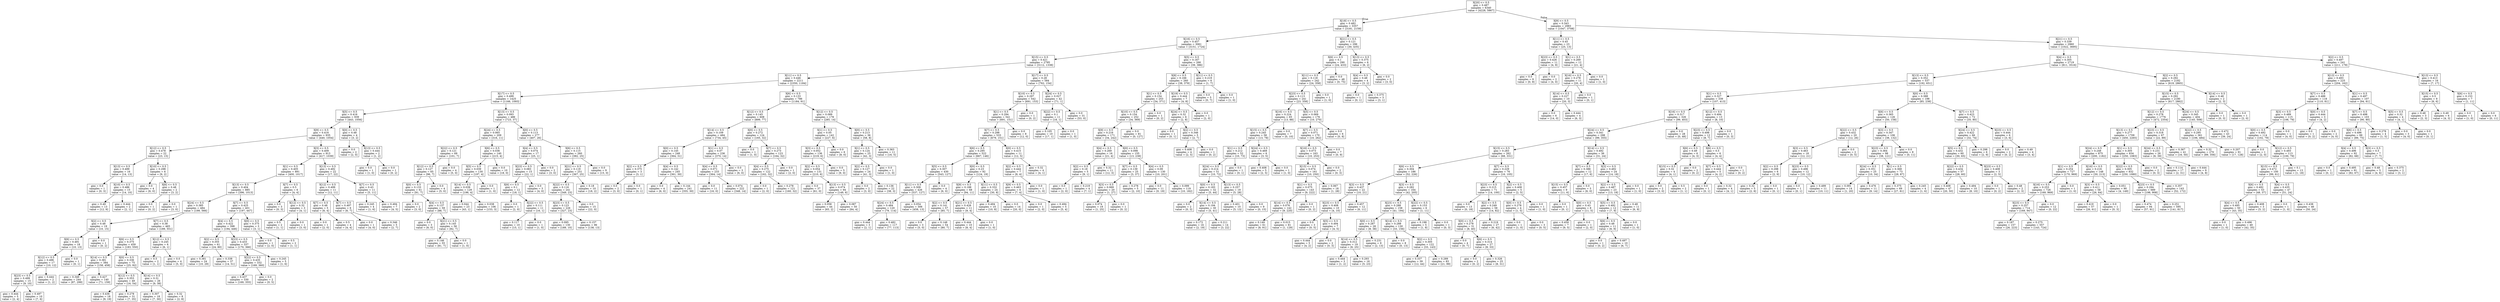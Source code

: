 digraph Tree {
node [shape=box] ;
0 [label="X[20] <= 0.5\ngini = 0.487\nsamples = 6340\nvalue = [4228, 5867]"] ;
1 [label="X[18] <= 0.5\ngini = 0.482\nsamples = 3357\nvalue = [3181, 2159]"] ;
0 -> 1 [labeldistance=2.5, labelangle=45, headlabel="True"] ;
2 [label="X[16] <= 0.5\ngini = 0.457\nsamples = 3061\nvalue = [3151, 1724]"] ;
1 -> 2 ;
3 [label="X[15] <= 0.5\ngini = 0.421\nsamples = 2795\nvalue = [3112, 1338]"] ;
2 -> 3 ;
4 [label="X[11] <= 0.5\ngini = 0.446\nsamples = 2211\nvalue = [2350, 1184]"] ;
3 -> 4 ;
5 [label="X[17] <= 0.5\ngini = 0.499\nsamples = 1425\nvalue = [1166, 1093]"] ;
4 -> 5 ;
6 [label="X[5] <= 0.5\ngini = 0.416\nsamples = 939\nvalue = [443, 1056]"] ;
5 -> 6 ;
7 [label="X[9] <= 0.5\ngini = 0.416\nsamples = 935\nvalue = [440, 1054]"] ;
6 -> 7 ;
8 [label="X[12] <= 0.5\ngini = 0.478\nsamples = 22\nvalue = [23, 15]"] ;
7 -> 8 ;
9 [label="X[13] <= 0.5\ngini = 0.499\nsamples = 16\nvalue = [14, 13]"] ;
8 -> 9 ;
10 [label="gini = 0.0\nsamples = 1\nvalue = [0, 3]"] ;
9 -> 10 ;
11 [label="X[10] <= 0.5\ngini = 0.486\nsamples = 15\nvalue = [14, 10]"] ;
9 -> 11 ;
12 [label="gini = 0.49\nsamples = 13\nvalue = [12, 9]"] ;
11 -> 12 ;
13 [label="gini = 0.444\nsamples = 2\nvalue = [2, 1]"] ;
11 -> 13 ;
14 [label="X[10] <= 0.5\ngini = 0.298\nsamples = 6\nvalue = [9, 2]"] ;
8 -> 14 ;
15 [label="gini = 0.0\nsamples = 4\nvalue = [6, 0]"] ;
14 -> 15 ;
16 [label="X[6] <= 0.5\ngini = 0.48\nsamples = 2\nvalue = [3, 2]"] ;
14 -> 16 ;
17 [label="gini = 0.0\nsamples = 1\nvalue = [0, 2]"] ;
16 -> 17 ;
18 [label="gini = 0.0\nsamples = 1\nvalue = [3, 0]"] ;
16 -> 18 ;
19 [label="X[3] <= 0.5\ngini = 0.409\nsamples = 913\nvalue = [417, 1039]"] ;
7 -> 19 ;
20 [label="X[1] <= 0.5\ngini = 0.405\nsamples = 891\nvalue = [400, 1017]"] ;
19 -> 20 ;
21 [label="X[13] <= 0.5\ngini = 0.404\nsamples = 885\nvalue = [396, 1013]"] ;
20 -> 21 ;
22 [label="X[24] <= 0.5\ngini = 0.385\nsamples = 484\nvalue = [199, 566]"] ;
21 -> 22 ;
23 [label="X[2] <= 0.5\ngini = 0.48\nsamples = 19\nvalue = [10, 15]"] ;
22 -> 23 ;
24 [label="X[6] <= 0.5\ngini = 0.491\nsamples = 18\nvalue = [10, 13]"] ;
23 -> 24 ;
25 [label="X[12] <= 0.5\ngini = 0.496\nsamples = 17\nvalue = [10, 12]"] ;
24 -> 25 ;
26 [label="X[23] <= 0.5\ngini = 0.499\nsamples = 15\nvalue = [9, 10]"] ;
25 -> 26 ;
27 [label="gini = 0.444\nsamples = 5\nvalue = [2, 4]"] ;
26 -> 27 ;
28 [label="gini = 0.497\nsamples = 10\nvalue = [7, 6]"] ;
26 -> 28 ;
29 [label="gini = 0.444\nsamples = 2\nvalue = [1, 2]"] ;
25 -> 29 ;
30 [label="gini = 0.0\nsamples = 1\nvalue = [0, 1]"] ;
24 -> 30 ;
31 [label="gini = 0.0\nsamples = 1\nvalue = [0, 2]"] ;
23 -> 31 ;
32 [label="X[7] <= 0.5\ngini = 0.38\nsamples = 465\nvalue = [189, 551]"] ;
22 -> 32 ;
33 [label="X[6] <= 0.5\ngini = 0.375\nsamples = 459\nvalue = [183, 550]"] ;
32 -> 33 ;
34 [label="X[14] <= 0.5\ngini = 0.381\nsamples = 384\nvalue = [158, 458]"] ;
33 -> 34 ;
35 [label="gini = 0.349\nsamples = 244\nvalue = [87, 299]"] ;
34 -> 35 ;
36 [label="gini = 0.427\nsamples = 140\nvalue = [71, 159]"] ;
34 -> 36 ;
37 [label="X[0] <= 0.5\ngini = 0.336\nsamples = 75\nvalue = [25, 92]"] ;
33 -> 37 ;
38 [label="X[12] <= 0.5\ngini = 0.353\nsamples = 49\nvalue = [16, 54]"] ;
37 -> 38 ;
39 [label="gini = 0.436\nsamples = 18\nvalue = [9, 19]"] ;
38 -> 39 ;
40 [label="gini = 0.278\nsamples = 31\nvalue = [7, 35]"] ;
38 -> 40 ;
41 [label="X[14] <= 0.5\ngini = 0.31\nsamples = 26\nvalue = [9, 38]"] ;
37 -> 41 ;
42 [label="gini = 0.307\nsamples = 18\nvalue = [7, 30]"] ;
41 -> 42 ;
43 [label="gini = 0.32\nsamples = 8\nvalue = [2, 8]"] ;
41 -> 43 ;
44 [label="X[12] <= 0.5\ngini = 0.245\nsamples = 6\nvalue = [6, 1]"] ;
32 -> 44 ;
45 [label="gini = 0.5\nsamples = 2\nvalue = [1, 1]"] ;
44 -> 45 ;
46 [label="gini = 0.0\nsamples = 4\nvalue = [5, 0]"] ;
44 -> 46 ;
47 [label="X[7] <= 0.5\ngini = 0.425\nsamples = 401\nvalue = [197, 447]"] ;
21 -> 47 ;
48 [label="X[4] <= 0.5\ngini = 0.422\nsamples = 398\nvalue = [194, 446]"] ;
47 -> 48 ;
49 [label="X[2] <= 0.5\ngini = 0.355\nsamples = 61\nvalue = [24, 80]"] ;
48 -> 49 ;
50 [label="gini = 0.381\nsamples = 24\nvalue = [10, 29]"] ;
49 -> 50 ;
51 [label="gini = 0.338\nsamples = 37\nvalue = [14, 51]"] ;
49 -> 51 ;
52 [label="X[23] <= 0.5\ngini = 0.433\nsamples = 337\nvalue = [170, 366]"] ;
48 -> 52 ;
53 [label="X[22] <= 0.5\ngini = 0.435\nsamples = 332\nvalue = [169, 360]"] ;
52 -> 53 ;
54 [label="gini = 0.437\nsamples = 330\nvalue = [169, 355]"] ;
53 -> 54 ;
55 [label="gini = 0.0\nsamples = 2\nvalue = [0, 5]"] ;
53 -> 55 ;
56 [label="gini = 0.245\nsamples = 5\nvalue = [1, 6]"] ;
52 -> 56 ;
57 [label="X[0] <= 0.5\ngini = 0.375\nsamples = 3\nvalue = [3, 1]"] ;
47 -> 57 ;
58 [label="gini = 0.0\nsamples = 1\nvalue = [2, 0]"] ;
57 -> 58 ;
59 [label="gini = 0.5\nsamples = 2\nvalue = [1, 1]"] ;
57 -> 59 ;
60 [label="X[7] <= 0.5\ngini = 0.5\nsamples = 6\nvalue = [4, 4]"] ;
20 -> 60 ;
61 [label="gini = 0.0\nsamples = 3\nvalue = [0, 3]"] ;
60 -> 61 ;
62 [label="X[12] <= 0.5\ngini = 0.32\nsamples = 3\nvalue = [4, 1]"] ;
60 -> 62 ;
63 [label="gini = 0.5\nsamples = 2\nvalue = [1, 1]"] ;
62 -> 63 ;
64 [label="gini = 0.0\nsamples = 1\nvalue = [3, 0]"] ;
62 -> 64 ;
65 [label="X[13] <= 0.5\ngini = 0.492\nsamples = 22\nvalue = [17, 22]"] ;
19 -> 65 ;
66 [label="X[12] <= 0.5\ngini = 0.499\nsamples = 11\nvalue = [12, 11]"] ;
65 -> 66 ;
67 [label="X[7] <= 0.5\ngini = 0.48\nsamples = 5\nvalue = [6, 4]"] ;
66 -> 67 ;
68 [label="gini = 0.0\nsamples = 1\nvalue = [2, 0]"] ;
67 -> 68 ;
69 [label="gini = 0.5\nsamples = 4\nvalue = [4, 4]"] ;
67 -> 69 ;
70 [label="X[7] <= 0.5\ngini = 0.497\nsamples = 6\nvalue = [6, 7]"] ;
66 -> 70 ;
71 [label="gini = 0.0\nsamples = 1\nvalue = [4, 0]"] ;
70 -> 71 ;
72 [label="gini = 0.346\nsamples = 5\nvalue = [2, 7]"] ;
70 -> 72 ;
73 [label="X[7] <= 0.5\ngini = 0.43\nsamples = 11\nvalue = [5, 11]"] ;
65 -> 73 ;
74 [label="gini = 0.245\nsamples = 4\nvalue = [1, 6]"] ;
73 -> 74 ;
75 [label="gini = 0.494\nsamples = 7\nvalue = [4, 5]"] ;
73 -> 75 ;
76 [label="X[0] <= 0.5\ngini = 0.48\nsamples = 4\nvalue = [3, 2]"] ;
6 -> 76 ;
77 [label="gini = 0.0\nsamples = 2\nvalue = [2, 0]"] ;
76 -> 77 ;
78 [label="X[13] <= 0.5\ngini = 0.444\nsamples = 2\nvalue = [1, 2]"] ;
76 -> 78 ;
79 [label="gini = 0.0\nsamples = 1\nvalue = [1, 0]"] ;
78 -> 79 ;
80 [label="gini = 0.0\nsamples = 1\nvalue = [0, 2]"] ;
78 -> 80 ;
81 [label="X[13] <= 0.5\ngini = 0.093\nsamples = 486\nvalue = [723, 37]"] ;
5 -> 81 ;
82 [label="X[24] <= 0.5\ngini = 0.065\nsamples = 209\nvalue = [316, 11]"] ;
81 -> 82 ;
83 [label="X[22] <= 0.5\ngini = 0.121\nsamples = 69\nvalue = [101, 7]"] ;
82 -> 83 ;
84 [label="X[12] <= 0.5\ngini = 0.127\nsamples = 65\nvalue = [96, 7]"] ;
83 -> 84 ;
85 [label="X[0] <= 0.5\ngini = 0.133\nsamples = 61\nvalue = [91, 7]"] ;
84 -> 85 ;
86 [label="gini = 0.0\nsamples = 2\nvalue = [3, 0]"] ;
85 -> 86 ;
87 [label="X[4] <= 0.5\ngini = 0.137\nsamples = 59\nvalue = [88, 7]"] ;
85 -> 87 ;
88 [label="gini = 0.0\nsamples = 3\nvalue = [6, 0]"] ;
87 -> 88 ;
89 [label="X[21] <= 0.5\ngini = 0.145\nsamples = 56\nvalue = [82, 7]"] ;
87 -> 89 ;
90 [label="gini = 0.146\nsamples = 55\nvalue = [81, 7]"] ;
89 -> 90 ;
91 [label="gini = 0.0\nsamples = 1\nvalue = [1, 0]"] ;
89 -> 91 ;
92 [label="gini = 0.0\nsamples = 4\nvalue = [5, 0]"] ;
84 -> 92 ;
93 [label="gini = 0.0\nsamples = 4\nvalue = [5, 0]"] ;
83 -> 93 ;
94 [label="X[6] <= 0.5\ngini = 0.036\nsamples = 140\nvalue = [215, 4]"] ;
82 -> 94 ;
95 [label="X[5] <= 0.5\ngini = 0.039\nsamples = 130\nvalue = [197, 4]"] ;
94 -> 95 ;
96 [label="X[14] <= 0.5\ngini = 0.039\nsamples = 129\nvalue = [196, 4]"] ;
95 -> 96 ;
97 [label="gini = 0.044\nsamples = 23\nvalue = [43, 1]"] ;
96 -> 97 ;
98 [label="gini = 0.038\nsamples = 106\nvalue = [153, 3]"] ;
96 -> 98 ;
99 [label="gini = 0.0\nsamples = 1\nvalue = [1, 0]"] ;
95 -> 99 ;
100 [label="gini = 0.0\nsamples = 10\nvalue = [18, 0]"] ;
94 -> 100 ;
101 [label="X[0] <= 0.5\ngini = 0.113\nsamples = 277\nvalue = [407, 26]"] ;
81 -> 101 ;
102 [label="X[4] <= 0.5\ngini = 0.074\nsamples = 17\nvalue = [25, 1]"] ;
101 -> 102 ;
103 [label="X[23] <= 0.5\ngini = 0.083\nsamples = 15\nvalue = [22, 1]"] ;
102 -> 103 ;
104 [label="X[6] <= 0.5\ngini = 0.1\nsamples = 12\nvalue = [18, 1]"] ;
103 -> 104 ;
105 [label="gini = 0.0\nsamples = 1\nvalue = [2, 0]"] ;
104 -> 105 ;
106 [label="X[22] <= 0.5\ngini = 0.111\nsamples = 11\nvalue = [16, 1]"] ;
104 -> 106 ;
107 [label="gini = 0.117\nsamples = 10\nvalue = [15, 1]"] ;
106 -> 107 ;
108 [label="gini = 0.0\nsamples = 1\nvalue = [1, 0]"] ;
106 -> 108 ;
109 [label="gini = 0.0\nsamples = 3\nvalue = [4, 0]"] ;
103 -> 109 ;
110 [label="gini = 0.0\nsamples = 2\nvalue = [3, 0]"] ;
102 -> 110 ;
111 [label="X[6] <= 0.5\ngini = 0.115\nsamples = 260\nvalue = [382, 25]"] ;
101 -> 111 ;
112 [label="X[21] <= 0.5\ngini = 0.119\nsamples = 251\nvalue = [367, 25]"] ;
111 -> 112 ;
113 [label="X[22] <= 0.5\ngini = 0.116\nsamples = 241\nvalue = [349, 23]"] ;
112 -> 113 ;
114 [label="X[23] <= 0.5\ngini = 0.123\nsamples = 226\nvalue = [327, 23]"] ;
113 -> 114 ;
115 [label="gini = 0.095\nsamples = 130\nvalue = [189, 10]"] ;
114 -> 115 ;
116 [label="gini = 0.157\nsamples = 96\nvalue = [138, 13]"] ;
114 -> 116 ;
117 [label="gini = 0.0\nsamples = 15\nvalue = [22, 0]"] ;
113 -> 117 ;
118 [label="gini = 0.18\nsamples = 10\nvalue = [18, 2]"] ;
112 -> 118 ;
119 [label="gini = 0.0\nsamples = 9\nvalue = [15, 0]"] ;
111 -> 119 ;
120 [label="X[6] <= 0.5\ngini = 0.133\nsamples = 786\nvalue = [1184, 91]"] ;
4 -> 120 ;
121 [label="X[12] <= 0.5\ngini = 0.145\nsamples = 608\nvalue = [899, 77]"] ;
120 -> 121 ;
122 [label="X[14] <= 0.5\ngini = 0.109\nsamples = 484\nvalue = [734, 45]"] ;
121 -> 122 ;
123 [label="X[0] <= 0.5\ngini = 0.145\nsamples = 248\nvalue = [364, 31]"] ;
122 -> 123 ;
124 [label="X[2] <= 0.5\ngini = 0.375\nsamples = 3\nvalue = [3, 1]"] ;
123 -> 124 ;
125 [label="gini = 0.0\nsamples = 2\nvalue = [3, 0]"] ;
124 -> 125 ;
126 [label="gini = 0.0\nsamples = 1\nvalue = [0, 1]"] ;
124 -> 126 ;
127 [label="X[4] <= 0.5\ngini = 0.142\nsamples = 245\nvalue = [361, 30]"] ;
123 -> 127 ;
128 [label="gini = 0.0\nsamples = 4\nvalue = [6, 0]"] ;
127 -> 128 ;
129 [label="gini = 0.144\nsamples = 241\nvalue = [355, 30]"] ;
127 -> 129 ;
130 [label="X[1] <= 0.5\ngini = 0.07\nsamples = 236\nvalue = [370, 14]"] ;
122 -> 130 ;
131 [label="X[4] <= 0.5\ngini = 0.071\nsamples = 233\nvalue = [364, 14]"] ;
130 -> 131 ;
132 [label="gini = 0.0\nsamples = 11\nvalue = [16, 0]"] ;
131 -> 132 ;
133 [label="gini = 0.074\nsamples = 222\nvalue = [348, 14]"] ;
131 -> 133 ;
134 [label="gini = 0.0\nsamples = 3\nvalue = [6, 0]"] ;
130 -> 134 ;
135 [label="X[0] <= 0.5\ngini = 0.272\nsamples = 124\nvalue = [165, 32]"] ;
121 -> 135 ;
136 [label="gini = 0.0\nsamples = 1\nvalue = [1, 0]"] ;
135 -> 136 ;
137 [label="X[7] <= 0.5\ngini = 0.273\nsamples = 123\nvalue = [164, 32]"] ;
135 -> 137 ;
138 [label="X[4] <= 0.5\ngini = 0.275\nsamples = 122\nvalue = [162, 32]"] ;
137 -> 138 ;
139 [label="gini = 0.0\nsamples = 1\nvalue = [2, 0]"] ;
138 -> 139 ;
140 [label="gini = 0.278\nsamples = 121\nvalue = [160, 32]"] ;
138 -> 140 ;
141 [label="gini = 0.0\nsamples = 1\nvalue = [2, 0]"] ;
137 -> 141 ;
142 [label="X[12] <= 0.5\ngini = 0.089\nsamples = 178\nvalue = [285, 14]"] ;
120 -> 142 ;
143 [label="X[1] <= 0.5\ngini = 0.05\nsamples = 142\nvalue = [227, 6]"] ;
142 -> 143 ;
144 [label="X[3] <= 0.5\ngini = 0.052\nsamples = 136\nvalue = [219, 6]"] ;
143 -> 144 ;
145 [label="X[2] <= 0.5\ngini = 0.054\nsamples = 131\nvalue = [210, 6]"] ;
144 -> 145 ;
146 [label="gini = 0.0\nsamples = 37\nvalue = [61, 0]"] ;
145 -> 146 ;
147 [label="X[13] <= 0.5\ngini = 0.074\nsamples = 94\nvalue = [149, 6]"] ;
145 -> 147 ;
148 [label="gini = 0.058\nsamples = 44\nvalue = [65, 2]"] ;
147 -> 148 ;
149 [label="gini = 0.087\nsamples = 50\nvalue = [84, 4]"] ;
147 -> 149 ;
150 [label="gini = 0.0\nsamples = 5\nvalue = [9, 0]"] ;
144 -> 150 ;
151 [label="gini = 0.0\nsamples = 6\nvalue = [8, 0]"] ;
143 -> 151 ;
152 [label="X[0] <= 0.5\ngini = 0.213\nsamples = 36\nvalue = [58, 8]"] ;
142 -> 152 ;
153 [label="X[1] <= 0.5\ngini = 0.124\nsamples = 25\nvalue = [42, 3]"] ;
152 -> 153 ;
154 [label="X[2] <= 0.5\ngini = 0.127\nsamples = 24\nvalue = [41, 3]"] ;
153 -> 154 ;
155 [label="gini = 0.0\nsamples = 2\nvalue = [3, 0]"] ;
154 -> 155 ;
156 [label="gini = 0.136\nsamples = 22\nvalue = [38, 3]"] ;
154 -> 156 ;
157 [label="gini = 0.0\nsamples = 1\nvalue = [1, 0]"] ;
153 -> 157 ;
158 [label="gini = 0.363\nsamples = 11\nvalue = [16, 5]"] ;
152 -> 158 ;
159 [label="X[17] <= 0.5\ngini = 0.28\nsamples = 584\nvalue = [762, 154]"] ;
3 -> 159 ;
160 [label="X[10] <= 0.5\ngini = 0.297\nsamples = 542\nvalue = [691, 153]"] ;
159 -> 160 ;
161 [label="X[1] <= 0.5\ngini = 0.294\nsamples = 541\nvalue = [691, 151]"] ;
160 -> 161 ;
162 [label="X[7] <= 0.5\ngini = 0.298\nsamples = 533\nvalue = [679, 151]"] ;
161 -> 162 ;
163 [label="X[6] <= 0.5\ngini = 0.295\nsamples = 522\nvalue = [667, 146]"] ;
162 -> 163 ;
164 [label="X[5] <= 0.5\ngini = 0.307\nsamples = 430\nvalue = [543, 127]"] ;
163 -> 164 ;
165 [label="X[11] <= 0.5\ngini = 0.309\nsamples = 426\nvalue = [537, 127]"] ;
164 -> 165 ;
166 [label="X[24] <= 0.5\ngini = 0.484\nsamples = 120\nvalue = [79, 114]"] ;
165 -> 166 ;
167 [label="gini = 0.444\nsamples = 3\nvalue = [2, 1]"] ;
166 -> 167 ;
168 [label="gini = 0.482\nsamples = 117\nvalue = [77, 113]"] ;
166 -> 168 ;
169 [label="gini = 0.054\nsamples = 306\nvalue = [458, 13]"] ;
165 -> 169 ;
170 [label="gini = 0.0\nsamples = 4\nvalue = [6, 0]"] ;
164 -> 170 ;
171 [label="X[0] <= 0.5\ngini = 0.23\nsamples = 92\nvalue = [124, 19]"] ;
163 -> 171 ;
172 [label="X[9] <= 0.5\ngini = 0.188\nsamples = 68\nvalue = [94, 11]"] ;
171 -> 172 ;
173 [label="X[2] <= 0.5\ngini = 0.141\nsamples = 57\nvalue = [85, 7]"] ;
172 -> 173 ;
174 [label="gini = 0.0\nsamples = 3\nvalue = [5, 0]"] ;
173 -> 174 ;
175 [label="gini = 0.148\nsamples = 54\nvalue = [80, 7]"] ;
173 -> 175 ;
176 [label="X[21] <= 0.5\ngini = 0.426\nsamples = 11\nvalue = [9, 4]"] ;
172 -> 176 ;
177 [label="gini = 0.444\nsamples = 10\nvalue = [8, 4]"] ;
176 -> 177 ;
178 [label="gini = 0.0\nsamples = 1\nvalue = [1, 0]"] ;
176 -> 178 ;
179 [label="X[11] <= 0.5\ngini = 0.332\nsamples = 24\nvalue = [30, 8]"] ;
171 -> 179 ;
180 [label="gini = 0.494\nsamples = 10\nvalue = [10, 8]"] ;
179 -> 180 ;
181 [label="gini = 0.0\nsamples = 14\nvalue = [20, 0]"] ;
179 -> 181 ;
182 [label="X[0] <= 0.5\ngini = 0.415\nsamples = 11\nvalue = [12, 5]"] ;
162 -> 182 ;
183 [label="X[2] <= 0.5\ngini = 0.444\nsamples = 7\nvalue = [8, 4]"] ;
182 -> 183 ;
184 [label="X[9] <= 0.5\ngini = 0.463\nsamples = 6\nvalue = [7, 4]"] ;
183 -> 184 ;
185 [label="gini = 0.0\nsamples = 1\nvalue = [2, 0]"] ;
184 -> 185 ;
186 [label="gini = 0.494\nsamples = 5\nvalue = [5, 4]"] ;
184 -> 186 ;
187 [label="gini = 0.0\nsamples = 1\nvalue = [1, 0]"] ;
183 -> 187 ;
188 [label="gini = 0.32\nsamples = 4\nvalue = [4, 1]"] ;
182 -> 188 ;
189 [label="gini = 0.0\nsamples = 8\nvalue = [12, 0]"] ;
161 -> 189 ;
190 [label="gini = 0.0\nsamples = 1\nvalue = [0, 2]"] ;
160 -> 190 ;
191 [label="X[24] <= 0.5\ngini = 0.027\nsamples = 42\nvalue = [71, 1]"] ;
159 -> 191 ;
192 [label="X[22] <= 0.5\ngini = 0.1\nsamples = 11\nvalue = [18, 1]"] ;
191 -> 192 ;
193 [label="gini = 0.105\nsamples = 10\nvalue = [17, 1]"] ;
192 -> 193 ;
194 [label="gini = 0.0\nsamples = 1\nvalue = [1, 0]"] ;
192 -> 194 ;
195 [label="gini = 0.0\nsamples = 31\nvalue = [53, 0]"] ;
191 -> 195 ;
196 [label="X[5] <= 0.5\ngini = 0.167\nsamples = 266\nvalue = [39, 386]"] ;
2 -> 196 ;
197 [label="X[8] <= 0.5\ngini = 0.166\nsamples = 260\nvalue = [38, 379]"] ;
196 -> 197 ;
198 [label="X[1] <= 0.5\ngini = 0.154\nsamples = 253\nvalue = [34, 371]"] ;
197 -> 198 ;
199 [label="X[10] <= 0.5\ngini = 0.154\nsamples = 252\nvalue = [34, 369]"] ;
198 -> 199 ;
200 [label="X[9] <= 0.5\ngini = 0.216\nsamples = 171\nvalue = [34, 242]"] ;
199 -> 200 ;
201 [label="X[4] <= 0.5\ngini = 0.269\nsamples = 16\nvalue = [21, 4]"] ;
200 -> 201 ;
202 [label="X[2] <= 0.5\ngini = 0.18\nsamples = 5\nvalue = [9, 1]"] ;
201 -> 202 ;
203 [label="gini = 0.0\nsamples = 1\nvalue = [2, 0]"] ;
202 -> 203 ;
204 [label="gini = 0.219\nsamples = 4\nvalue = [7, 1]"] ;
202 -> 204 ;
205 [label="gini = 0.32\nsamples = 11\nvalue = [12, 3]"] ;
201 -> 205 ;
206 [label="X[0] <= 0.5\ngini = 0.098\nsamples = 155\nvalue = [13, 238]"] ;
200 -> 206 ;
207 [label="X[7] <= 0.5\ngini = 0.139\nsamples = 25\nvalue = [3, 37]"] ;
206 -> 207 ;
208 [label="X[3] <= 0.5\ngini = 0.069\nsamples = 20\nvalue = [1, 27]"] ;
207 -> 208 ;
209 [label="gini = 0.074\nsamples = 19\nvalue = [1, 25]"] ;
208 -> 209 ;
210 [label="gini = 0.0\nsamples = 1\nvalue = [0, 2]"] ;
208 -> 210 ;
211 [label="gini = 0.278\nsamples = 5\nvalue = [2, 10]"] ;
207 -> 211 ;
212 [label="X[4] <= 0.5\ngini = 0.09\nsamples = 130\nvalue = [10, 201]"] ;
206 -> 212 ;
213 [label="gini = 0.0\nsamples = 11\nvalue = [0, 19]"] ;
212 -> 213 ;
214 [label="gini = 0.099\nsamples = 119\nvalue = [10, 182]"] ;
212 -> 214 ;
215 [label="gini = 0.0\nsamples = 81\nvalue = [0, 127]"] ;
199 -> 215 ;
216 [label="gini = 0.0\nsamples = 1\nvalue = [0, 2]"] ;
198 -> 216 ;
217 [label="X[19] <= 0.5\ngini = 0.444\nsamples = 7\nvalue = [4, 8]"] ;
197 -> 217 ;
218 [label="X[24] <= 0.5\ngini = 0.32\nsamples = 6\nvalue = [2, 8]"] ;
217 -> 218 ;
219 [label="gini = 0.0\nsamples = 1\nvalue = [0, 1]"] ;
218 -> 219 ;
220 [label="X[2] <= 0.5\ngini = 0.346\nsamples = 5\nvalue = [2, 7]"] ;
218 -> 220 ;
221 [label="gini = 0.408\nsamples = 4\nvalue = [2, 5]"] ;
220 -> 221 ;
222 [label="gini = 0.0\nsamples = 1\nvalue = [0, 2]"] ;
220 -> 222 ;
223 [label="gini = 0.0\nsamples = 1\nvalue = [2, 0]"] ;
217 -> 223 ;
224 [label="X[11] <= 0.5\ngini = 0.219\nsamples = 6\nvalue = [1, 7]"] ;
196 -> 224 ;
225 [label="gini = 0.0\nsamples = 5\nvalue = [0, 7]"] ;
224 -> 225 ;
226 [label="gini = 0.0\nsamples = 1\nvalue = [1, 0]"] ;
224 -> 226 ;
227 [label="X[21] <= 0.5\ngini = 0.121\nsamples = 296\nvalue = [30, 435]"] ;
1 -> 227 ;
228 [label="X[6] <= 0.5\ngini = 0.1\nsamples = 290\nvalue = [24, 433]"] ;
227 -> 228 ;
229 [label="X[11] <= 0.5\ngini = 0.118\nsamples = 242\nvalue = [24, 358]"] ;
228 -> 229 ;
230 [label="X[23] <= 0.5\ngini = 0.113\nsamples = 241\nvalue = [23, 358]"] ;
229 -> 230 ;
231 [label="X[16] <= 0.5\ngini = 0.224\nsamples = 65\nvalue = [13, 88]"] ;
230 -> 231 ;
232 [label="X[15] <= 0.5\ngini = 0.245\nsamples = 58\nvalue = [13, 78]"] ;
231 -> 232 ;
233 [label="X[1] <= 0.5\ngini = 0.212\nsamples = 52\nvalue = [10, 73]"] ;
232 -> 233 ;
234 [label="X[24] <= 0.5\ngini = 0.214\nsamples = 51\nvalue = [10, 72]"] ;
233 -> 234 ;
235 [label="X[0] <= 0.5\ngini = 0.183\nsamples = 32\nvalue = [5, 44]"] ;
234 -> 235 ;
236 [label="gini = 0.0\nsamples = 2\nvalue = [0, 3]"] ;
235 -> 236 ;
237 [label="X[14] <= 0.5\ngini = 0.194\nsamples = 30\nvalue = [5, 41]"] ;
235 -> 237 ;
238 [label="gini = 0.172\nsamples = 16\nvalue = [2, 19]"] ;
237 -> 238 ;
239 [label="gini = 0.211\nsamples = 14\nvalue = [3, 22]"] ;
237 -> 239 ;
240 [label="X[13] <= 0.5\ngini = 0.257\nsamples = 19\nvalue = [5, 28]"] ;
234 -> 240 ;
241 [label="gini = 0.401\nsamples = 10\nvalue = [5, 13]"] ;
240 -> 241 ;
242 [label="gini = 0.0\nsamples = 9\nvalue = [0, 15]"] ;
240 -> 242 ;
243 [label="gini = 0.0\nsamples = 1\nvalue = [0, 1]"] ;
233 -> 243 ;
244 [label="X[24] <= 0.5\ngini = 0.469\nsamples = 6\nvalue = [3, 5]"] ;
232 -> 244 ;
245 [label="gini = 0.408\nsamples = 5\nvalue = [2, 5]"] ;
244 -> 245 ;
246 [label="gini = 0.0\nsamples = 1\nvalue = [1, 0]"] ;
244 -> 246 ;
247 [label="gini = 0.0\nsamples = 7\nvalue = [0, 10]"] ;
231 -> 247 ;
248 [label="X[5] <= 0.5\ngini = 0.069\nsamples = 176\nvalue = [10, 270]"] ;
230 -> 248 ;
249 [label="X[7] <= 0.5\ngini = 0.071\nsamples = 170\nvalue = [10, 262]"] ;
248 -> 249 ;
250 [label="X[16] <= 0.5\ngini = 0.073\nsamples = 163\nvalue = [10, 253]"] ;
249 -> 250 ;
251 [label="X[15] <= 0.5\ngini = 0.074\nsamples = 161\nvalue = [10, 250]"] ;
250 -> 251 ;
252 [label="X[1] <= 0.5\ngini = 0.075\nsamples = 143\nvalue = [9, 222]"] ;
251 -> 252 ;
253 [label="X[14] <= 0.5\ngini = 0.076\nsamples = 142\nvalue = [9, 220]"] ;
252 -> 253 ;
254 [label="gini = 0.149\nsamples = 61\nvalue = [8, 91]"] ;
253 -> 254 ;
255 [label="gini = 0.015\nsamples = 81\nvalue = [1, 129]"] ;
253 -> 255 ;
256 [label="gini = 0.0\nsamples = 1\nvalue = [0, 2]"] ;
252 -> 256 ;
257 [label="gini = 0.067\nsamples = 18\nvalue = [1, 28]"] ;
251 -> 257 ;
258 [label="gini = 0.0\nsamples = 2\nvalue = [0, 3]"] ;
250 -> 258 ;
259 [label="gini = 0.0\nsamples = 7\nvalue = [0, 9]"] ;
249 -> 259 ;
260 [label="gini = 0.0\nsamples = 6\nvalue = [0, 8]"] ;
248 -> 260 ;
261 [label="gini = 0.0\nsamples = 1\nvalue = [1, 0]"] ;
229 -> 261 ;
262 [label="gini = 0.0\nsamples = 48\nvalue = [0, 75]"] ;
228 -> 262 ;
263 [label="X[13] <= 0.5\ngini = 0.375\nsamples = 6\nvalue = [6, 2]"] ;
227 -> 263 ;
264 [label="X[4] <= 0.5\ngini = 0.48\nsamples = 4\nvalue = [3, 2]"] ;
263 -> 264 ;
265 [label="gini = 0.0\nsamples = 1\nvalue = [0, 1]"] ;
264 -> 265 ;
266 [label="gini = 0.375\nsamples = 3\nvalue = [3, 1]"] ;
264 -> 266 ;
267 [label="gini = 0.0\nsamples = 2\nvalue = [3, 0]"] ;
263 -> 267 ;
268 [label="X[9] <= 0.5\ngini = 0.343\nsamples = 2983\nvalue = [1047, 3708]"] ;
0 -> 268 [labeldistance=2.5, labelangle=-45, headlabel="False"] ;
269 [label="X[11] <= 0.5\ngini = 0.45\nsamples = 23\nvalue = [25, 13]"] ;
268 -> 269 ;
270 [label="X[23] <= 0.5\ngini = 0.426\nsamples = 11\nvalue = [4, 9]"] ;
269 -> 270 ;
271 [label="gini = 0.0\nsamples = 9\nvalue = [0, 9]"] ;
270 -> 271 ;
272 [label="gini = 0.0\nsamples = 2\nvalue = [4, 0]"] ;
270 -> 272 ;
273 [label="X[1] <= 0.5\ngini = 0.269\nsamples = 12\nvalue = [21, 4]"] ;
269 -> 273 ;
274 [label="X[16] <= 0.5\ngini = 0.278\nsamples = 11\nvalue = [20, 4]"] ;
273 -> 274 ;
275 [label="X[14] <= 0.5\ngini = 0.227\nsamples = 10\nvalue = [20, 3]"] ;
274 -> 275 ;
276 [label="gini = 0.0\nsamples = 6\nvalue = [14, 0]"] ;
275 -> 276 ;
277 [label="gini = 0.444\nsamples = 4\nvalue = [6, 3]"] ;
275 -> 277 ;
278 [label="gini = 0.0\nsamples = 1\nvalue = [0, 1]"] ;
274 -> 278 ;
279 [label="gini = 0.0\nsamples = 1\nvalue = [1, 0]"] ;
273 -> 279 ;
280 [label="X[21] <= 0.5\ngini = 0.339\nsamples = 2960\nvalue = [1022, 3695]"] ;
268 -> 280 ;
281 [label="X[4] <= 0.5\ngini = 0.305\nsamples = 2719\nvalue = [811, 3516]"] ;
280 -> 281 ;
282 [label="X[13] <= 0.5\ngini = 0.352\nsamples = 537\nvalue = [192, 651]"] ;
281 -> 282 ;
283 [label="X[1] <= 0.5\ngini = 0.327\nsamples = 339\nvalue = [107, 413]"] ;
282 -> 283 ;
284 [label="X[16] <= 0.5\ngini = 0.317\nsamples = 326\nvalue = [99, 403]"] ;
283 -> 284 ;
285 [label="X[24] <= 0.5\ngini = 0.341\nsamples = 298\nvalue = [99, 355]"] ;
284 -> 285 ;
286 [label="X[15] <= 0.5\ngini = 0.283\nsamples = 262\nvalue = [68, 331]"] ;
285 -> 286 ;
287 [label="X[6] <= 0.5\ngini = 0.304\nsamples = 186\nvalue = [52, 226]"] ;
286 -> 287 ;
288 [label="X[3] <= 0.5\ngini = 0.437\nsamples = 22\nvalue = [10, 21]"] ;
287 -> 288 ;
289 [label="X[23] <= 0.5\ngini = 0.408\nsamples = 10\nvalue = [4, 10]"] ;
288 -> 289 ;
290 [label="gini = 0.0\nsamples = 3\nvalue = [0, 5]"] ;
289 -> 290 ;
291 [label="X[5] <= 0.5\ngini = 0.494\nsamples = 7\nvalue = [4, 5]"] ;
289 -> 291 ;
292 [label="gini = 0.444\nsamples = 5\nvalue = [4, 2]"] ;
291 -> 292 ;
293 [label="gini = 0.0\nsamples = 2\nvalue = [0, 3]"] ;
291 -> 293 ;
294 [label="gini = 0.457\nsamples = 12\nvalue = [6, 11]"] ;
288 -> 294 ;
295 [label="X[3] <= 0.5\ngini = 0.282\nsamples = 164\nvalue = [42, 205]"] ;
287 -> 295 ;
296 [label="X[23] <= 0.5\ngini = 0.288\nsamples = 158\nvalue = [41, 194]"] ;
295 -> 296 ;
297 [label="X[0] <= 0.5\ngini = 0.287\nsamples = 28\nvalue = [8, 38]"] ;
296 -> 297 ;
298 [label="X[14] <= 0.5\ngini = 0.312\nsamples = 19\nvalue = [6, 25]"] ;
297 -> 298 ;
299 [label="gini = 0.444\nsamples = 3\nvalue = [1, 2]"] ;
298 -> 299 ;
300 [label="gini = 0.293\nsamples = 16\nvalue = [5, 23]"] ;
298 -> 300 ;
301 [label="gini = 0.231\nsamples = 9\nvalue = [2, 13]"] ;
297 -> 301 ;
302 [label="X[14] <= 0.5\ngini = 0.288\nsamples = 130\nvalue = [33, 156]"] ;
296 -> 302 ;
303 [label="gini = 0.0\nsamples = 8\nvalue = [0, 13]"] ;
302 -> 303 ;
304 [label="X[2] <= 0.5\ngini = 0.305\nsamples = 122\nvalue = [33, 143]"] ;
302 -> 304 ;
305 [label="gini = 0.337\nsamples = 39\nvalue = [12, 44]"] ;
304 -> 305 ;
306 [label="gini = 0.289\nsamples = 83\nvalue = [21, 99]"] ;
304 -> 306 ;
307 [label="X[22] <= 0.5\ngini = 0.153\nsamples = 6\nvalue = [1, 11]"] ;
295 -> 307 ;
308 [label="gini = 0.198\nsamples = 5\nvalue = [1, 8]"] ;
307 -> 308 ;
309 [label="gini = 0.0\nsamples = 1\nvalue = [0, 3]"] ;
307 -> 309 ;
310 [label="X[7] <= 0.5\ngini = 0.229\nsamples = 76\nvalue = [16, 105]"] ;
286 -> 310 ;
311 [label="X[23] <= 0.5\ngini = 0.215\nsamples = 71\nvalue = [14, 100]"] ;
310 -> 311 ;
312 [label="gini = 0.0\nsamples = 13\nvalue = [0, 18]"] ;
311 -> 312 ;
313 [label="X[2] <= 0.5\ngini = 0.249\nsamples = 58\nvalue = [14, 82]"] ;
311 -> 313 ;
314 [label="X[0] <= 0.5\ngini = 0.278\nsamples = 31\nvalue = [8, 40]"] ;
313 -> 314 ;
315 [label="gini = 0.0\nsamples = 4\nvalue = [0, 7]"] ;
314 -> 315 ;
316 [label="X[6] <= 0.5\ngini = 0.314\nsamples = 27\nvalue = [8, 33]"] ;
314 -> 316 ;
317 [label="gini = 0.0\nsamples = 2\nvalue = [0, 2]"] ;
316 -> 317 ;
318 [label="gini = 0.326\nsamples = 25\nvalue = [8, 31]"] ;
316 -> 318 ;
319 [label="gini = 0.219\nsamples = 27\nvalue = [6, 42]"] ;
313 -> 319 ;
320 [label="X[2] <= 0.5\ngini = 0.408\nsamples = 5\nvalue = [2, 5]"] ;
310 -> 320 ;
321 [label="X[0] <= 0.5\ngini = 0.278\nsamples = 4\nvalue = [1, 5]"] ;
320 -> 321 ;
322 [label="gini = 0.0\nsamples = 1\nvalue = [1, 0]"] ;
321 -> 322 ;
323 [label="gini = 0.0\nsamples = 3\nvalue = [0, 5]"] ;
321 -> 323 ;
324 [label="gini = 0.0\nsamples = 1\nvalue = [1, 0]"] ;
320 -> 324 ;
325 [label="X[14] <= 0.5\ngini = 0.492\nsamples = 36\nvalue = [31, 24]"] ;
285 -> 325 ;
326 [label="X[7] <= 0.5\ngini = 0.386\nsamples = 12\nvalue = [17, 6]"] ;
325 -> 326 ;
327 [label="X[15] <= 0.5\ngini = 0.457\nsamples = 9\nvalue = [11, 6]"] ;
326 -> 327 ;
328 [label="gini = 0.0\nsamples = 1\nvalue = [0, 1]"] ;
327 -> 328 ;
329 [label="X[0] <= 0.5\ngini = 0.43\nsamples = 8\nvalue = [11, 5]"] ;
327 -> 329 ;
330 [label="gini = 0.459\nsamples = 7\nvalue = [9, 5]"] ;
329 -> 330 ;
331 [label="gini = 0.0\nsamples = 1\nvalue = [2, 0]"] ;
329 -> 331 ;
332 [label="gini = 0.0\nsamples = 3\nvalue = [6, 0]"] ;
326 -> 332 ;
333 [label="X[3] <= 0.5\ngini = 0.492\nsamples = 24\nvalue = [14, 18]"] ;
325 -> 333 ;
334 [label="X[2] <= 0.5\ngini = 0.487\nsamples = 23\nvalue = [13, 18]"] ;
333 -> 334 ;
335 [label="X[5] <= 0.5\ngini = 0.492\nsamples = 12\nvalue = [7, 9]"] ;
334 -> 335 ;
336 [label="X[6] <= 0.5\ngini = 0.48\nsamples = 11\nvalue = [6, 9]"] ;
335 -> 336 ;
337 [label="gini = 0.0\nsamples = 1\nvalue = [0, 2]"] ;
336 -> 337 ;
338 [label="gini = 0.497\nsamples = 10\nvalue = [6, 7]"] ;
336 -> 338 ;
339 [label="gini = 0.0\nsamples = 1\nvalue = [1, 0]"] ;
335 -> 339 ;
340 [label="gini = 0.48\nsamples = 11\nvalue = [6, 9]"] ;
334 -> 340 ;
341 [label="gini = 0.0\nsamples = 1\nvalue = [1, 0]"] ;
333 -> 341 ;
342 [label="gini = 0.0\nsamples = 28\nvalue = [0, 48]"] ;
284 -> 342 ;
343 [label="X[12] <= 0.5\ngini = 0.494\nsamples = 13\nvalue = [8, 10]"] ;
283 -> 343 ;
344 [label="X[23] <= 0.5\ngini = 0.498\nsamples = 12\nvalue = [8, 7]"] ;
343 -> 344 ;
345 [label="X[6] <= 0.5\ngini = 0.49\nsamples = 6\nvalue = [4, 3]"] ;
344 -> 345 ;
346 [label="X[15] <= 0.5\ngini = 0.32\nsamples = 4\nvalue = [4, 1]"] ;
345 -> 346 ;
347 [label="gini = 0.0\nsamples = 2\nvalue = [3, 0]"] ;
346 -> 347 ;
348 [label="gini = 0.5\nsamples = 2\nvalue = [1, 1]"] ;
346 -> 348 ;
349 [label="gini = 0.0\nsamples = 2\nvalue = [0, 2]"] ;
345 -> 349 ;
350 [label="X[6] <= 0.5\ngini = 0.5\nsamples = 6\nvalue = [4, 4]"] ;
344 -> 350 ;
351 [label="X[7] <= 0.5\ngini = 0.444\nsamples = 5\nvalue = [4, 2]"] ;
350 -> 351 ;
352 [label="gini = 0.0\nsamples = 1\nvalue = [0, 1]"] ;
351 -> 352 ;
353 [label="gini = 0.32\nsamples = 4\nvalue = [4, 1]"] ;
351 -> 353 ;
354 [label="gini = 0.0\nsamples = 1\nvalue = [0, 2]"] ;
350 -> 354 ;
355 [label="gini = 0.0\nsamples = 1\nvalue = [0, 3]"] ;
343 -> 355 ;
356 [label="X[0] <= 0.5\ngini = 0.388\nsamples = 198\nvalue = [85, 238]"] ;
282 -> 356 ;
357 [label="X[6] <= 0.5\ngini = 0.365\nsamples = 126\nvalue = [50, 158]"] ;
356 -> 357 ;
358 [label="X[22] <= 0.5\ngini = 0.432\nsamples = 20\nvalue = [12, 26]"] ;
357 -> 358 ;
359 [label="X[3] <= 0.5\ngini = 0.463\nsamples = 18\nvalue = [12, 21]"] ;
358 -> 359 ;
360 [label="X[2] <= 0.5\ngini = 0.298\nsamples = 6\nvalue = [2, 9]"] ;
359 -> 360 ;
361 [label="gini = 0.32\nsamples = 5\nvalue = [2, 8]"] ;
360 -> 361 ;
362 [label="gini = 0.0\nsamples = 1\nvalue = [0, 1]"] ;
360 -> 362 ;
363 [label="X[23] <= 0.5\ngini = 0.496\nsamples = 12\nvalue = [10, 12]"] ;
359 -> 363 ;
364 [label="gini = 0.0\nsamples = 1\nvalue = [0, 1]"] ;
363 -> 364 ;
365 [label="gini = 0.499\nsamples = 11\nvalue = [10, 11]"] ;
363 -> 365 ;
366 [label="gini = 0.0\nsamples = 2\nvalue = [0, 5]"] ;
358 -> 366 ;
367 [label="X[3] <= 0.5\ngini = 0.347\nsamples = 106\nvalue = [38, 132]"] ;
357 -> 367 ;
368 [label="X[23] <= 0.5\ngini = 0.364\nsamples = 98\nvalue = [38, 121]"] ;
367 -> 368 ;
369 [label="X[24] <= 0.5\ngini = 0.351\nsamples = 25\nvalue = [10, 34]"] ;
368 -> 369 ;
370 [label="gini = 0.091\nsamples = 14\nvalue = [1, 20]"] ;
369 -> 370 ;
371 [label="gini = 0.476\nsamples = 11\nvalue = [9, 14]"] ;
369 -> 371 ;
372 [label="X[1] <= 0.5\ngini = 0.368\nsamples = 73\nvalue = [28, 87]"] ;
368 -> 372 ;
373 [label="gini = 0.375\nsamples = 69\nvalue = [27, 81]"] ;
372 -> 373 ;
374 [label="gini = 0.245\nsamples = 4\nvalue = [1, 6]"] ;
372 -> 374 ;
375 [label="gini = 0.0\nsamples = 8\nvalue = [0, 11]"] ;
367 -> 375 ;
376 [label="X[7] <= 0.5\ngini = 0.423\nsamples = 72\nvalue = [35, 80]"] ;
356 -> 376 ;
377 [label="X[24] <= 0.5\ngini = 0.422\nsamples = 66\nvalue = [32, 74]"] ;
376 -> 377 ;
378 [label="X[5] <= 0.5\ngini = 0.432\nsamples = 60\nvalue = [30, 65]"] ;
377 -> 378 ;
379 [label="X[22] <= 0.5\ngini = 0.434\nsamples = 57\nvalue = [28, 60]"] ;
378 -> 379 ;
380 [label="gini = 0.408\nsamples = 47\nvalue = [20, 50]"] ;
379 -> 380 ;
381 [label="gini = 0.494\nsamples = 10\nvalue = [8, 10]"] ;
379 -> 381 ;
382 [label="X[23] <= 0.5\ngini = 0.408\nsamples = 3\nvalue = [2, 5]"] ;
378 -> 382 ;
383 [label="gini = 0.0\nsamples = 1\nvalue = [0, 2]"] ;
382 -> 383 ;
384 [label="gini = 0.48\nsamples = 2\nvalue = [2, 3]"] ;
382 -> 384 ;
385 [label="gini = 0.298\nsamples = 6\nvalue = [2, 9]"] ;
377 -> 385 ;
386 [label="X[23] <= 0.5\ngini = 0.444\nsamples = 6\nvalue = [3, 6]"] ;
376 -> 386 ;
387 [label="gini = 0.0\nsamples = 2\nvalue = [0, 2]"] ;
386 -> 387 ;
388 [label="gini = 0.49\nsamples = 4\nvalue = [3, 4]"] ;
386 -> 388 ;
389 [label="X[2] <= 0.5\ngini = 0.292\nsamples = 2182\nvalue = [619, 2865]"] ;
281 -> 389 ;
390 [label="X[15] <= 0.5\ngini = 0.292\nsamples = 2180\nvalue = [617, 2862]"] ;
389 -> 390 ;
391 [label="X[12] <= 0.5\ngini = 0.278\nsamples = 1776\nvalue = [472, 2354]"] ;
390 -> 391 ;
392 [label="X[13] <= 0.5\ngini = 0.277\nsamples = 1709\nvalue = [450, 2265]"] ;
391 -> 392 ;
393 [label="X[24] <= 0.5\ngini = 0.248\nsamples = 875\nvalue = [200, 1182]"] ;
392 -> 393 ;
394 [label="X[1] <= 0.5\ngini = 0.254\nsamples = 727\nvalue = [170, 969]"] ;
393 -> 394 ;
395 [label="X[16] <= 0.5\ngini = 0.253\nsamples = 726\nvalue = [169, 969]"] ;
394 -> 395 ;
396 [label="X[23] <= 0.5\ngini = 0.257\nsamples = 714\nvalue = [169, 947]"] ;
395 -> 396 ;
397 [label="gini = 0.187\nsamples = 157\nvalue = [26, 223]"] ;
396 -> 397 ;
398 [label="gini = 0.275\nsamples = 557\nvalue = [143, 724]"] ;
396 -> 398 ;
399 [label="gini = 0.0\nsamples = 12\nvalue = [0, 22]"] ;
395 -> 399 ;
400 [label="gini = 0.0\nsamples = 1\nvalue = [1, 0]"] ;
394 -> 400 ;
401 [label="X[16] <= 0.5\ngini = 0.216\nsamples = 148\nvalue = [30, 213]"] ;
393 -> 401 ;
402 [label="X[3] <= 0.5\ngini = 0.411\nsamples = 58\nvalue = [26, 64]"] ;
401 -> 402 ;
403 [label="gini = 0.419\nsamples = 57\nvalue = [26, 61]"] ;
402 -> 403 ;
404 [label="gini = 0.0\nsamples = 1\nvalue = [0, 3]"] ;
402 -> 404 ;
405 [label="gini = 0.051\nsamples = 90\nvalue = [4, 149]"] ;
401 -> 405 ;
406 [label="X[1] <= 0.5\ngini = 0.305\nsamples = 834\nvalue = [250, 1083]"] ;
392 -> 406 ;
407 [label="X[22] <= 0.5\ngini = 0.305\nsamples = 832\nvalue = [250, 1080]"] ;
406 -> 407 ;
408 [label="X[23] <= 0.5\ngini = 0.294\nsamples = 689\nvalue = [198, 908]"] ;
407 -> 408 ;
409 [label="gini = 0.474\nsamples = 94\nvalue = [57, 91]"] ;
408 -> 409 ;
410 [label="gini = 0.251\nsamples = 595\nvalue = [141, 817]"] ;
408 -> 410 ;
411 [label="gini = 0.357\nsamples = 143\nvalue = [52, 172]"] ;
407 -> 411 ;
412 [label="gini = 0.0\nsamples = 2\nvalue = [0, 3]"] ;
406 -> 412 ;
413 [label="X[23] <= 0.5\ngini = 0.318\nsamples = 67\nvalue = [22, 89]"] ;
391 -> 413 ;
414 [label="X[24] <= 0.5\ngini = 0.231\nsamples = 26\nvalue = [6, 39]"] ;
413 -> 414 ;
415 [label="gini = 0.114\nsamples = 17\nvalue = [2, 31]"] ;
414 -> 415 ;
416 [label="gini = 0.444\nsamples = 9\nvalue = [4, 8]"] ;
414 -> 416 ;
417 [label="gini = 0.367\nsamples = 41\nvalue = [16, 50]"] ;
413 -> 417 ;
418 [label="X[24] <= 0.5\ngini = 0.345\nsamples = 404\nvalue = [145, 508]"] ;
390 -> 418 ;
419 [label="X[22] <= 0.5\ngini = 0.295\nsamples = 361\nvalue = [106, 484]"] ;
418 -> 419 ;
420 [label="gini = 0.32\nsamples = 270\nvalue = [89, 356]"] ;
419 -> 420 ;
421 [label="gini = 0.207\nsamples = 91\nvalue = [17, 128]"] ;
419 -> 421 ;
422 [label="gini = 0.472\nsamples = 43\nvalue = [39, 24]"] ;
418 -> 422 ;
423 [label="X[14] <= 0.5\ngini = 0.48\nsamples = 2\nvalue = [2, 3]"] ;
389 -> 423 ;
424 [label="gini = 0.0\nsamples = 1\nvalue = [0, 3]"] ;
423 -> 424 ;
425 [label="gini = 0.0\nsamples = 1\nvalue = [2, 0]"] ;
423 -> 425 ;
426 [label="X[2] <= 0.5\ngini = 0.497\nsamples = 241\nvalue = [211, 179]"] ;
280 -> 426 ;
427 [label="X[13] <= 0.5\ngini = 0.493\nsamples = 225\nvalue = [204, 162]"] ;
426 -> 427 ;
428 [label="X[7] <= 0.5\ngini = 0.488\nsamples = 118\nvalue = [110, 81]"] ;
427 -> 428 ;
429 [label="X[3] <= 0.5\ngini = 0.489\nsamples = 115\nvalue = [106, 79]"] ;
428 -> 429 ;
430 [label="X[0] <= 0.5\ngini = 0.492\nsamples = 114\nvalue = [102, 79]"] ;
429 -> 430 ;
431 [label="gini = 0.0\nsamples = 1\nvalue = [2, 0]"] ;
430 -> 431 ;
432 [label="X[12] <= 0.5\ngini = 0.493\nsamples = 113\nvalue = [100, 79]"] ;
430 -> 432 ;
433 [label="X[15] <= 0.5\ngini = 0.472\nsamples = 100\nvalue = [99, 61]"] ;
432 -> 433 ;
434 [label="X[6] <= 0.5\ngini = 0.492\nsamples = 53\nvalue = [48, 37]"] ;
433 -> 434 ;
435 [label="X[4] <= 0.5\ngini = 0.495\nsamples = 50\nvalue = [43, 35]"] ;
434 -> 435 ;
436 [label="gini = 0.0\nsamples = 1\nvalue = [1, 0]"] ;
435 -> 436 ;
437 [label="gini = 0.496\nsamples = 49\nvalue = [42, 35]"] ;
435 -> 437 ;
438 [label="gini = 0.408\nsamples = 3\nvalue = [5, 2]"] ;
434 -> 438 ;
439 [label="X[4] <= 0.5\ngini = 0.435\nsamples = 47\nvalue = [51, 24]"] ;
433 -> 439 ;
440 [label="gini = 0.0\nsamples = 1\nvalue = [1, 0]"] ;
439 -> 440 ;
441 [label="gini = 0.438\nsamples = 46\nvalue = [50, 24]"] ;
439 -> 441 ;
442 [label="gini = 0.1\nsamples = 13\nvalue = [1, 18]"] ;
432 -> 442 ;
443 [label="gini = 0.0\nsamples = 1\nvalue = [4, 0]"] ;
429 -> 443 ;
444 [label="X[0] <= 0.5\ngini = 0.444\nsamples = 3\nvalue = [4, 2]"] ;
428 -> 444 ;
445 [label="gini = 0.0\nsamples = 1\nvalue = [0, 2]"] ;
444 -> 445 ;
446 [label="gini = 0.0\nsamples = 2\nvalue = [4, 0]"] ;
444 -> 446 ;
447 [label="X[1] <= 0.5\ngini = 0.497\nsamples = 107\nvalue = [94, 81]"] ;
427 -> 447 ;
448 [label="X[7] <= 0.5\ngini = 0.498\nsamples = 103\nvalue = [90, 80]"] ;
447 -> 448 ;
449 [label="X[6] <= 0.5\ngini = 0.496\nsamples = 99\nvalue = [89, 75]"] ;
448 -> 449 ;
450 [label="X[4] <= 0.5\ngini = 0.496\nsamples = 92\nvalue = [82, 68]"] ;
449 -> 450 ;
451 [label="gini = 0.0\nsamples = 1\nvalue = [0, 1]"] ;
450 -> 451 ;
452 [label="gini = 0.495\nsamples = 91\nvalue = [82, 67]"] ;
450 -> 452 ;
453 [label="X[3] <= 0.5\ngini = 0.5\nsamples = 7\nvalue = [7, 7]"] ;
449 -> 453 ;
454 [label="gini = 0.48\nsamples = 5\nvalue = [4, 6]"] ;
453 -> 454 ;
455 [label="gini = 0.375\nsamples = 2\nvalue = [3, 1]"] ;
453 -> 455 ;
456 [label="gini = 0.278\nsamples = 4\nvalue = [1, 5]"] ;
448 -> 456 ;
457 [label="X[5] <= 0.5\ngini = 0.32\nsamples = 4\nvalue = [4, 1]"] ;
447 -> 457 ;
458 [label="gini = 0.0\nsamples = 3\nvalue = [4, 0]"] ;
457 -> 458 ;
459 [label="gini = 0.0\nsamples = 1\nvalue = [0, 1]"] ;
457 -> 459 ;
460 [label="X[13] <= 0.5\ngini = 0.413\nsamples = 16\nvalue = [7, 17]"] ;
426 -> 460 ;
461 [label="X[15] <= 0.5\ngini = 0.5\nsamples = 9\nvalue = [6, 6]"] ;
460 -> 461 ;
462 [label="gini = 0.48\nsamples = 3\nvalue = [2, 3]"] ;
461 -> 462 ;
463 [label="gini = 0.49\nsamples = 6\nvalue = [4, 3]"] ;
461 -> 463 ;
464 [label="X[6] <= 0.5\ngini = 0.153\nsamples = 7\nvalue = [1, 11]"] ;
460 -> 464 ;
465 [label="gini = 0.0\nsamples = 1\nvalue = [1, 0]"] ;
464 -> 465 ;
466 [label="gini = 0.0\nsamples = 6\nvalue = [0, 11]"] ;
464 -> 466 ;
}